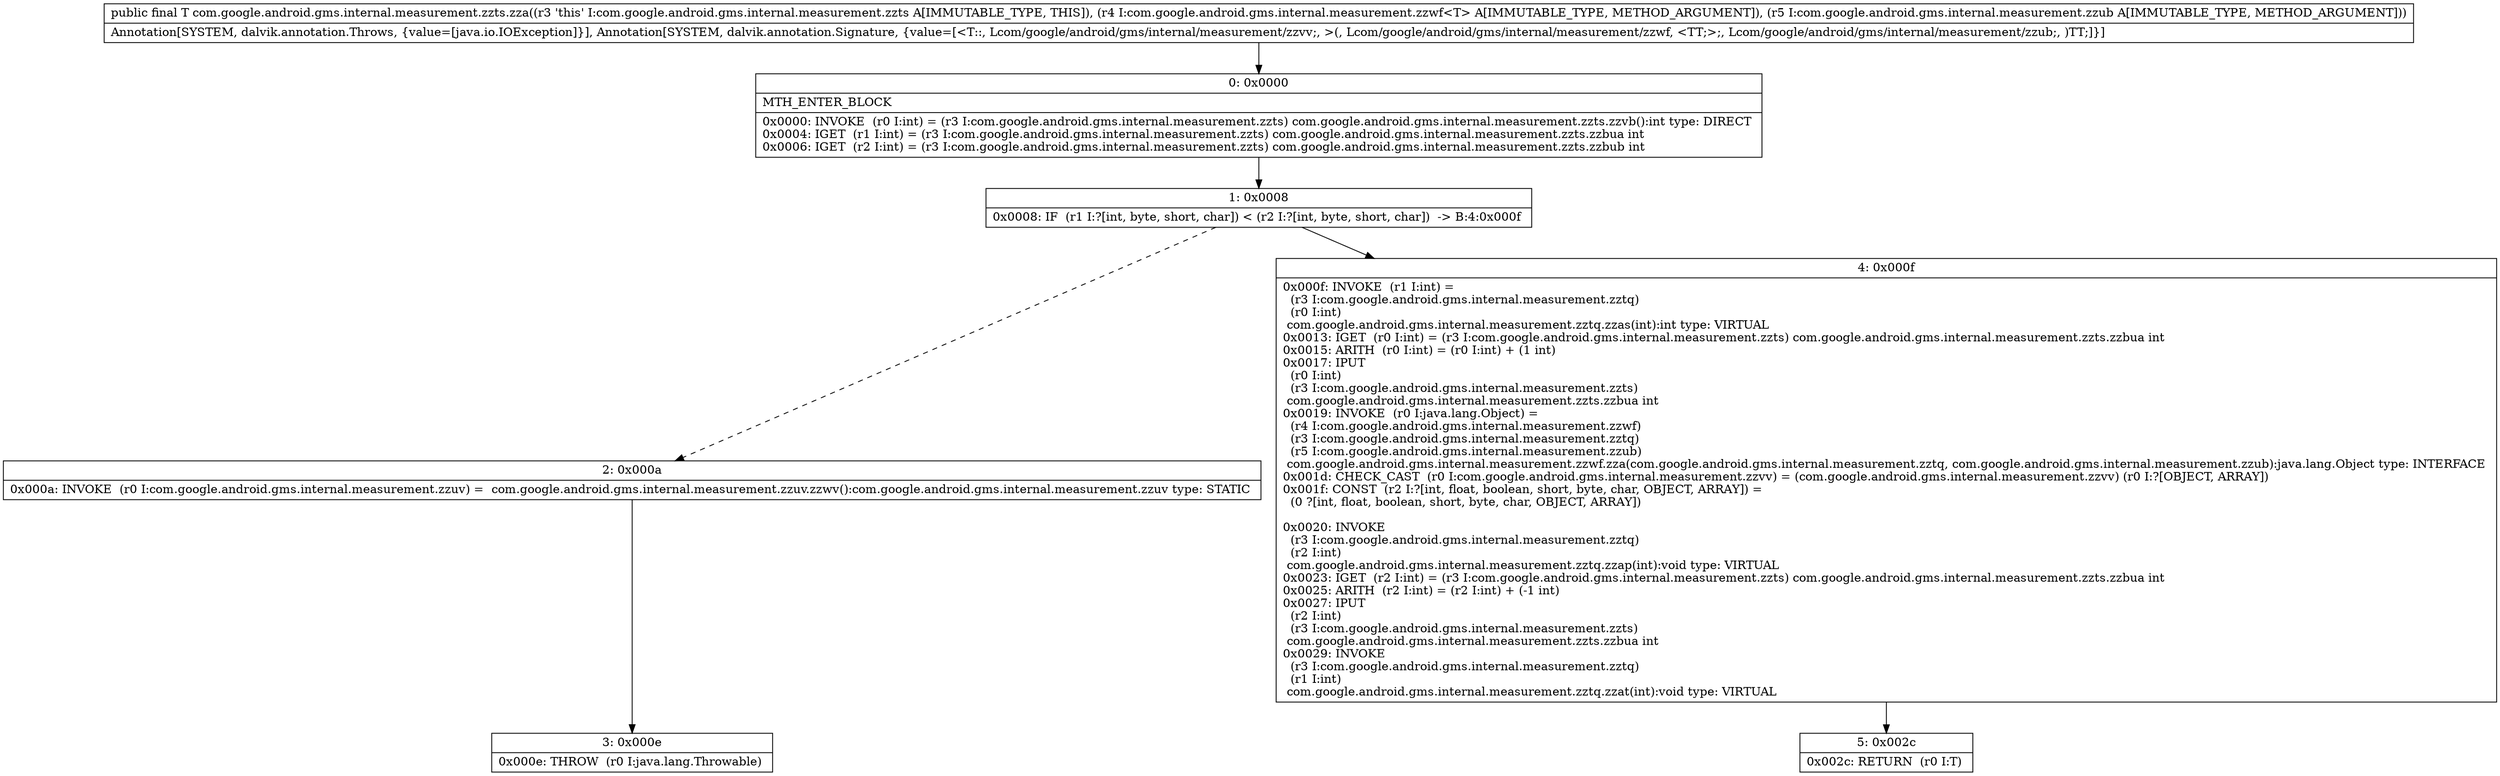 digraph "CFG forcom.google.android.gms.internal.measurement.zzts.zza(Lcom\/google\/android\/gms\/internal\/measurement\/zzwf;Lcom\/google\/android\/gms\/internal\/measurement\/zzub;)Lcom\/google\/android\/gms\/internal\/measurement\/zzvv;" {
Node_0 [shape=record,label="{0\:\ 0x0000|MTH_ENTER_BLOCK\l|0x0000: INVOKE  (r0 I:int) = (r3 I:com.google.android.gms.internal.measurement.zzts) com.google.android.gms.internal.measurement.zzts.zzvb():int type: DIRECT \l0x0004: IGET  (r1 I:int) = (r3 I:com.google.android.gms.internal.measurement.zzts) com.google.android.gms.internal.measurement.zzts.zzbua int \l0x0006: IGET  (r2 I:int) = (r3 I:com.google.android.gms.internal.measurement.zzts) com.google.android.gms.internal.measurement.zzts.zzbub int \l}"];
Node_1 [shape=record,label="{1\:\ 0x0008|0x0008: IF  (r1 I:?[int, byte, short, char]) \< (r2 I:?[int, byte, short, char])  \-\> B:4:0x000f \l}"];
Node_2 [shape=record,label="{2\:\ 0x000a|0x000a: INVOKE  (r0 I:com.google.android.gms.internal.measurement.zzuv) =  com.google.android.gms.internal.measurement.zzuv.zzwv():com.google.android.gms.internal.measurement.zzuv type: STATIC \l}"];
Node_3 [shape=record,label="{3\:\ 0x000e|0x000e: THROW  (r0 I:java.lang.Throwable) \l}"];
Node_4 [shape=record,label="{4\:\ 0x000f|0x000f: INVOKE  (r1 I:int) = \l  (r3 I:com.google.android.gms.internal.measurement.zztq)\l  (r0 I:int)\l com.google.android.gms.internal.measurement.zztq.zzas(int):int type: VIRTUAL \l0x0013: IGET  (r0 I:int) = (r3 I:com.google.android.gms.internal.measurement.zzts) com.google.android.gms.internal.measurement.zzts.zzbua int \l0x0015: ARITH  (r0 I:int) = (r0 I:int) + (1 int) \l0x0017: IPUT  \l  (r0 I:int)\l  (r3 I:com.google.android.gms.internal.measurement.zzts)\l com.google.android.gms.internal.measurement.zzts.zzbua int \l0x0019: INVOKE  (r0 I:java.lang.Object) = \l  (r4 I:com.google.android.gms.internal.measurement.zzwf)\l  (r3 I:com.google.android.gms.internal.measurement.zztq)\l  (r5 I:com.google.android.gms.internal.measurement.zzub)\l com.google.android.gms.internal.measurement.zzwf.zza(com.google.android.gms.internal.measurement.zztq, com.google.android.gms.internal.measurement.zzub):java.lang.Object type: INTERFACE \l0x001d: CHECK_CAST  (r0 I:com.google.android.gms.internal.measurement.zzvv) = (com.google.android.gms.internal.measurement.zzvv) (r0 I:?[OBJECT, ARRAY]) \l0x001f: CONST  (r2 I:?[int, float, boolean, short, byte, char, OBJECT, ARRAY]) = \l  (0 ?[int, float, boolean, short, byte, char, OBJECT, ARRAY])\l \l0x0020: INVOKE  \l  (r3 I:com.google.android.gms.internal.measurement.zztq)\l  (r2 I:int)\l com.google.android.gms.internal.measurement.zztq.zzap(int):void type: VIRTUAL \l0x0023: IGET  (r2 I:int) = (r3 I:com.google.android.gms.internal.measurement.zzts) com.google.android.gms.internal.measurement.zzts.zzbua int \l0x0025: ARITH  (r2 I:int) = (r2 I:int) + (\-1 int) \l0x0027: IPUT  \l  (r2 I:int)\l  (r3 I:com.google.android.gms.internal.measurement.zzts)\l com.google.android.gms.internal.measurement.zzts.zzbua int \l0x0029: INVOKE  \l  (r3 I:com.google.android.gms.internal.measurement.zztq)\l  (r1 I:int)\l com.google.android.gms.internal.measurement.zztq.zzat(int):void type: VIRTUAL \l}"];
Node_5 [shape=record,label="{5\:\ 0x002c|0x002c: RETURN  (r0 I:T) \l}"];
MethodNode[shape=record,label="{public final T com.google.android.gms.internal.measurement.zzts.zza((r3 'this' I:com.google.android.gms.internal.measurement.zzts A[IMMUTABLE_TYPE, THIS]), (r4 I:com.google.android.gms.internal.measurement.zzwf\<T\> A[IMMUTABLE_TYPE, METHOD_ARGUMENT]), (r5 I:com.google.android.gms.internal.measurement.zzub A[IMMUTABLE_TYPE, METHOD_ARGUMENT]))  | Annotation[SYSTEM, dalvik.annotation.Throws, \{value=[java.io.IOException]\}], Annotation[SYSTEM, dalvik.annotation.Signature, \{value=[\<T::, Lcom\/google\/android\/gms\/internal\/measurement\/zzvv;, \>(, Lcom\/google\/android\/gms\/internal\/measurement\/zzwf, \<TT;\>;, Lcom\/google\/android\/gms\/internal\/measurement\/zzub;, )TT;]\}]\l}"];
MethodNode -> Node_0;
Node_0 -> Node_1;
Node_1 -> Node_2[style=dashed];
Node_1 -> Node_4;
Node_2 -> Node_3;
Node_4 -> Node_5;
}

